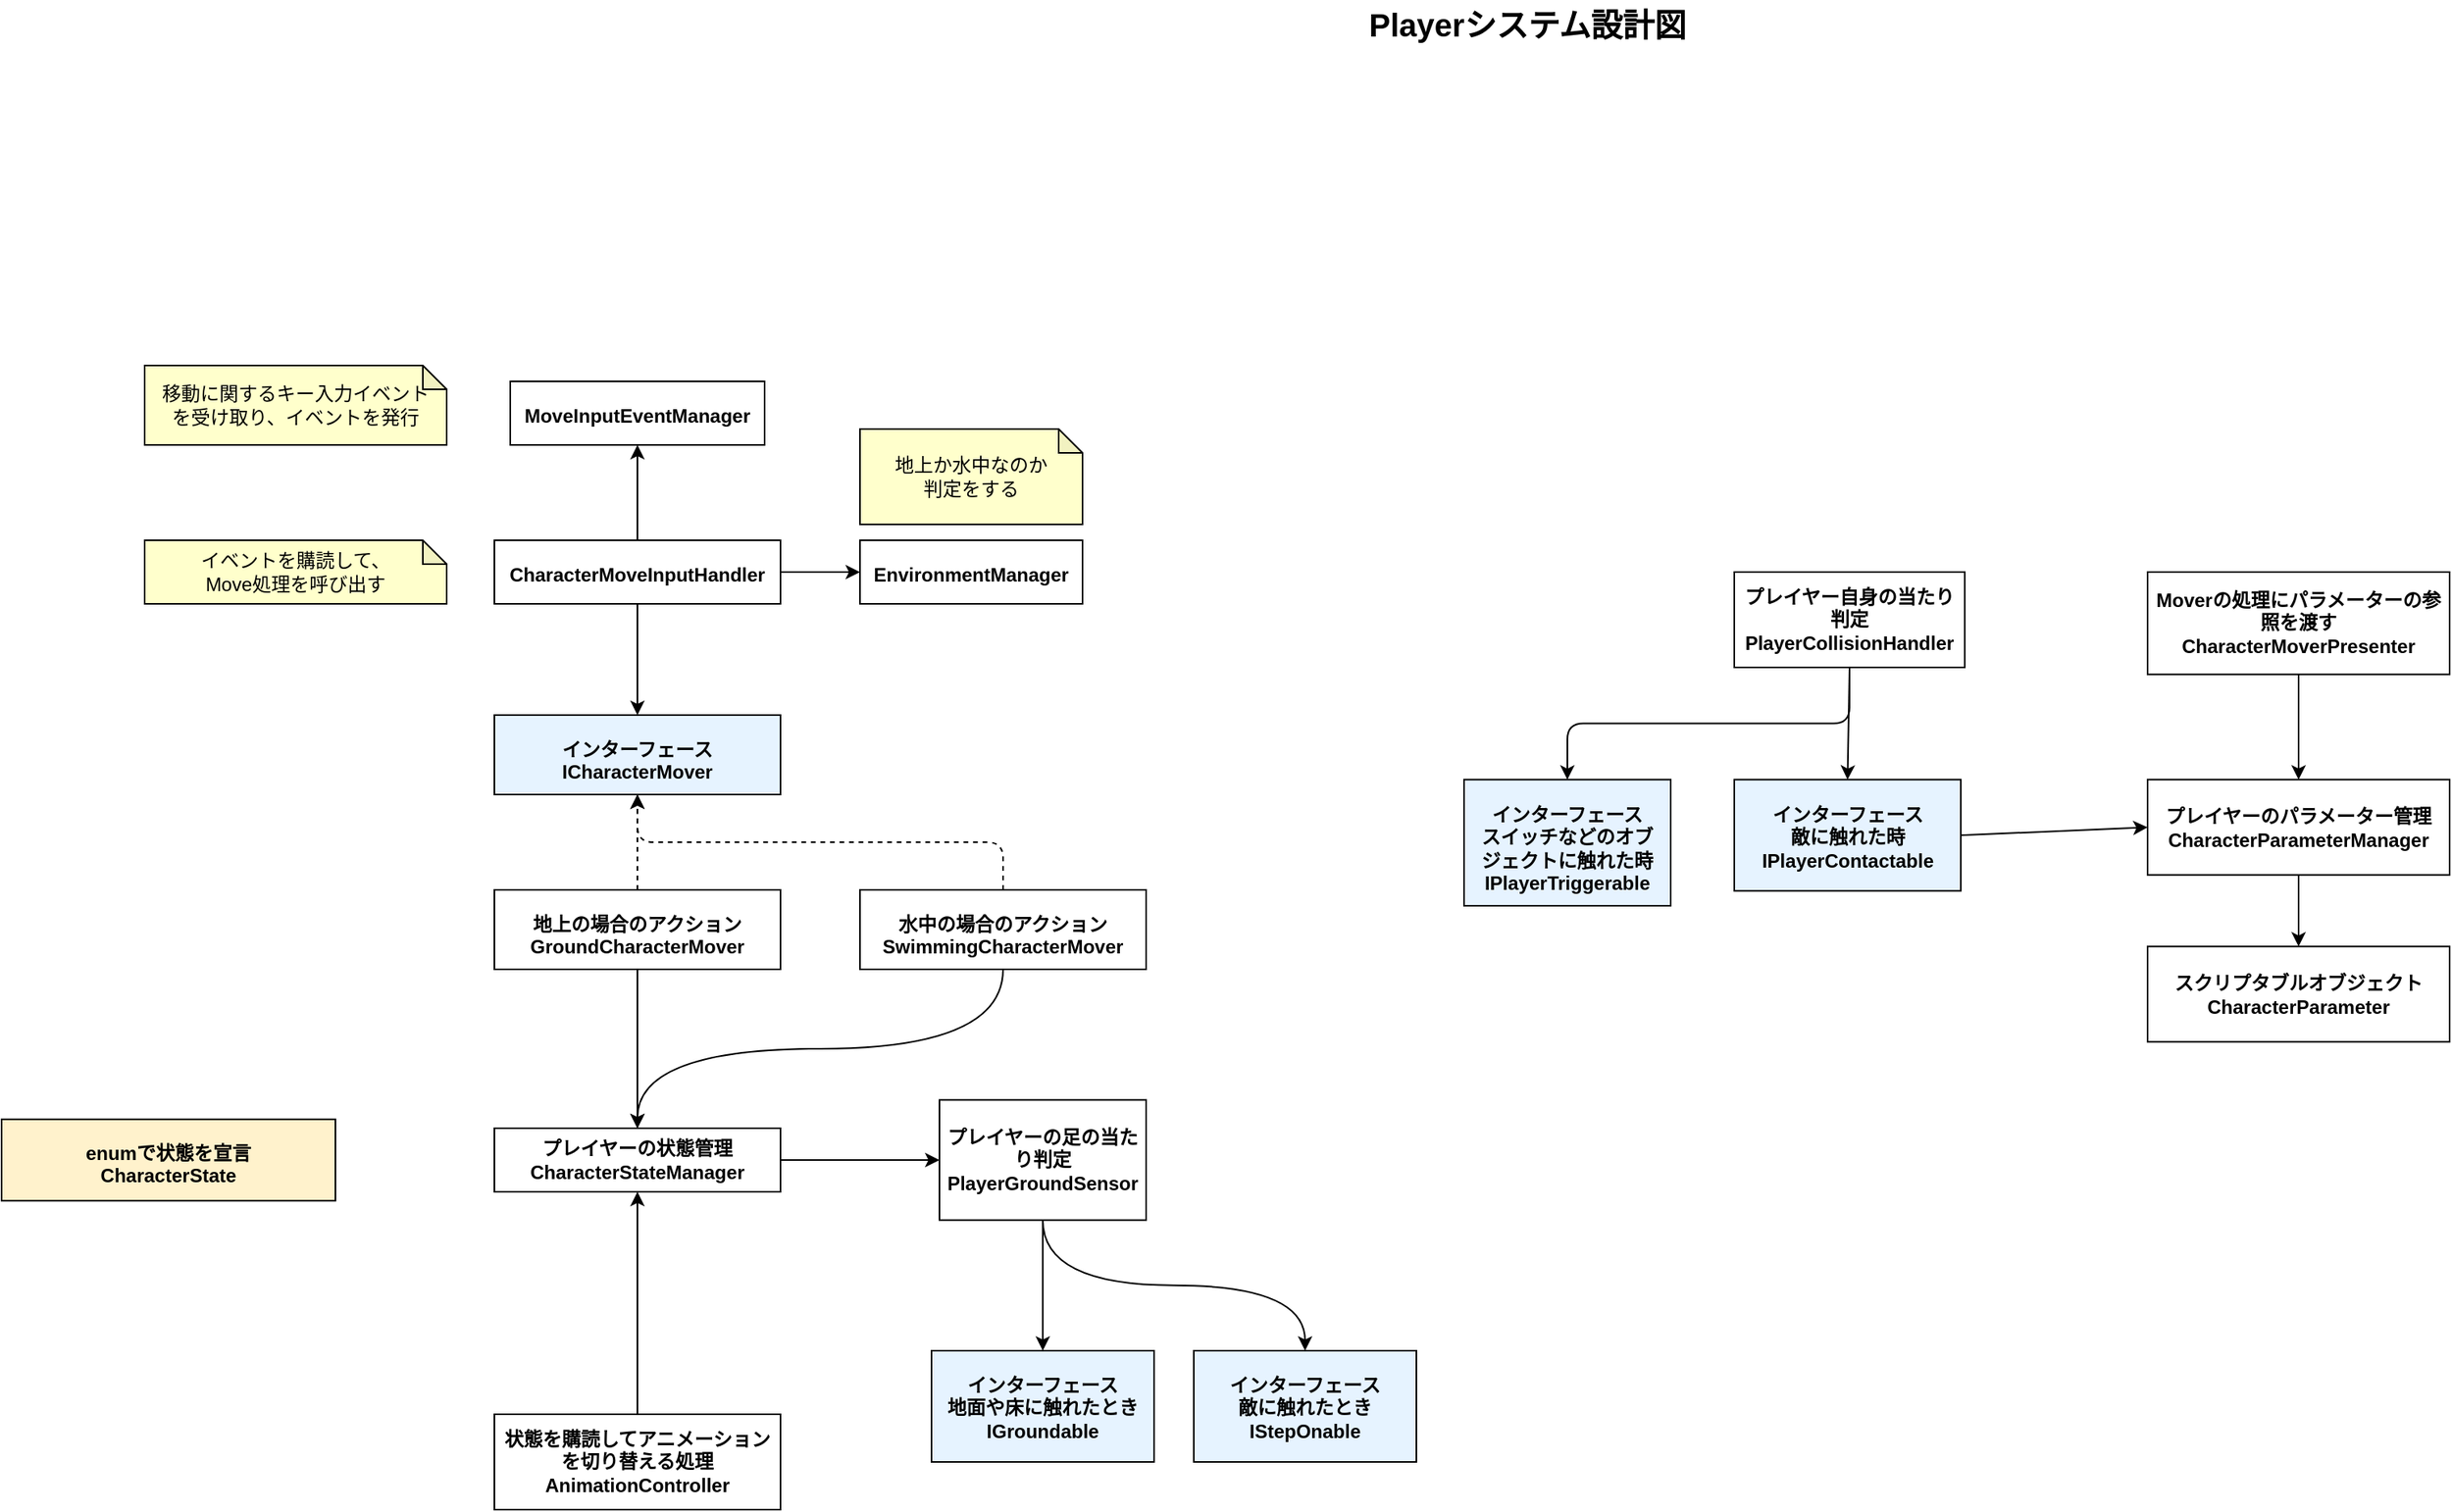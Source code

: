<mxfile>
    <diagram id="FOFrePVDa_-Fq5xkOfJG" name="Playerシステム設計図">
        <mxGraphModel dx="2630" dy="1173" grid="1" gridSize="10" guides="1" tooltips="1" connect="1" arrows="1" fold="1" page="1" pageScale="1" pageWidth="1400" pageHeight="850" math="1" shadow="0">
            <root>
                <mxCell id="0"/>
                <mxCell id="1" parent="0"/>
                <mxCell id="title" value="Playerシステム設計図" style="text;html=1;strokeColor=none;fillColor=none;align=center;verticalAlign=middle;whiteSpace=wrap;rounded=0;fontSize=20;fontStyle=1;" parent="1" vertex="1">
                    <mxGeometry x="550" y="20" width="300" height="30" as="geometry"/>
                </mxCell>
                <mxCell id="MoveInputEventManager" value="&lt;b&gt;MoveInputEventManager&lt;/b&gt;" style="rounded=0;whiteSpace=wrap;html=1;align=center;verticalAlign=top;spacing=10;" parent="1" vertex="1">
                    <mxGeometry x="60" y="260" width="160" height="40" as="geometry"/>
                </mxCell>
                <mxCell id="ICharacterMover" value="&lt;div style=&quot;&quot;&gt;&lt;b&gt;インターフェース&lt;/b&gt;&lt;/div&gt;&lt;div style=&quot;&quot;&gt;&lt;b style=&quot;background-color: transparent;&quot;&gt;ICharacterMover&lt;/b&gt;&lt;/div&gt;" style="rounded=0;whiteSpace=wrap;html=1;align=center;verticalAlign=top;spacing=10;fillColor=#E6F3FF;" parent="1" vertex="1">
                    <mxGeometry x="50" y="470" width="180" height="50" as="geometry"/>
                </mxCell>
                <mxCell id="28" style="edgeStyle=orthogonalEdgeStyle;html=1;exitX=0.5;exitY=0;exitDx=0;exitDy=0;entryX=0.5;entryY=1;entryDx=0;entryDy=0;labelBorderColor=#FFFFFF;jumpSize=5;dashed=1;" parent="1" source="GroundCharacterMover" target="ICharacterMover" edge="1">
                    <mxGeometry relative="1" as="geometry"/>
                </mxCell>
                <mxCell id="37" style="edgeStyle=orthogonalEdgeStyle;curved=1;html=1;exitX=0.5;exitY=1;exitDx=0;exitDy=0;entryX=0.5;entryY=0;entryDx=0;entryDy=0;" parent="1" source="GroundCharacterMover" target="30" edge="1">
                    <mxGeometry relative="1" as="geometry"/>
                </mxCell>
                <mxCell id="GroundCharacterMover" value="&lt;div style=&quot;&quot;&gt;&lt;b&gt;地上の場合のアクション&lt;/b&gt;&lt;/div&gt;&lt;div style=&quot;&quot;&gt;&lt;b style=&quot;background-color: transparent;&quot;&gt;GroundCharacterMover&lt;/b&gt;&lt;/div&gt;" style="rounded=0;whiteSpace=wrap;html=1;align=center;verticalAlign=top;spacing=10;" parent="1" vertex="1">
                    <mxGeometry x="50" y="580" width="180" height="50" as="geometry"/>
                </mxCell>
                <mxCell id="29" style="edgeStyle=orthogonalEdgeStyle;html=1;exitX=0.5;exitY=0;exitDx=0;exitDy=0;entryX=0.5;entryY=1;entryDx=0;entryDy=0;dashed=1;" parent="1" source="SwimmingCharacterMover" target="ICharacterMover" edge="1">
                    <mxGeometry relative="1" as="geometry"/>
                </mxCell>
                <mxCell id="36" style="edgeStyle=orthogonalEdgeStyle;curved=1;html=1;exitX=0.5;exitY=1;exitDx=0;exitDy=0;entryX=0.5;entryY=0;entryDx=0;entryDy=0;" parent="1" source="SwimmingCharacterMover" target="30" edge="1">
                    <mxGeometry relative="1" as="geometry"/>
                </mxCell>
                <mxCell id="SwimmingCharacterMover" value="&lt;div style=&quot;&quot;&gt;&lt;b style=&quot;background-color: transparent;&quot;&gt;水中の場合のアクション&lt;/b&gt;&lt;/div&gt;&lt;div style=&quot;&quot;&gt;&lt;b style=&quot;background-color: transparent;&quot;&gt;SwimmingCharacterMover&lt;/b&gt;&lt;/div&gt;" style="rounded=0;whiteSpace=wrap;html=1;align=center;verticalAlign=top;spacing=10;" parent="1" vertex="1">
                    <mxGeometry x="280" y="580" width="180" height="50" as="geometry"/>
                </mxCell>
                <mxCell id="8" style="edgeStyle=none;html=1;exitX=1;exitY=0.5;exitDx=0;exitDy=0;entryX=0;entryY=0.5;entryDx=0;entryDy=0;" parent="1" source="CharacterMoveInputHandler" target="EnvironmentManager" edge="1">
                    <mxGeometry relative="1" as="geometry"/>
                </mxCell>
                <mxCell id="9" style="edgeStyle=none;html=1;exitX=0.5;exitY=0;exitDx=0;exitDy=0;entryX=0.5;entryY=1;entryDx=0;entryDy=0;" parent="1" source="CharacterMoveInputHandler" target="MoveInputEventManager" edge="1">
                    <mxGeometry relative="1" as="geometry"/>
                </mxCell>
                <mxCell id="35" style="edgeStyle=orthogonalEdgeStyle;curved=1;html=1;exitX=0.5;exitY=1;exitDx=0;exitDy=0;entryX=0.5;entryY=0;entryDx=0;entryDy=0;" parent="1" source="CharacterMoveInputHandler" target="ICharacterMover" edge="1">
                    <mxGeometry relative="1" as="geometry"/>
                </mxCell>
                <mxCell id="CharacterMoveInputHandler" value="&lt;div style=&quot;&quot;&gt;&lt;b style=&quot;background-color: transparent;&quot;&gt;CharacterMoveInputHandler&lt;/b&gt;&lt;/div&gt;" style="rounded=0;whiteSpace=wrap;html=1;align=center;verticalAlign=top;spacing=10;" parent="1" vertex="1">
                    <mxGeometry x="50" y="360" width="180" height="40" as="geometry"/>
                </mxCell>
                <mxCell id="EnvironmentManager" value="&lt;div style=&quot;&quot;&gt;&lt;b style=&quot;background-color: transparent;&quot;&gt;EnvironmentManager&lt;/b&gt;&lt;/div&gt;" style="rounded=0;whiteSpace=wrap;html=1;align=center;verticalAlign=top;spacing=10;" parent="1" vertex="1">
                    <mxGeometry x="280" y="360" width="140" height="40" as="geometry"/>
                </mxCell>
                <mxCell id="CharacterState" value="&lt;div&gt;&lt;span style=&quot;font-weight: bold; background-color: transparent;&quot;&gt;enumで状態を宣言&lt;/span&gt;&lt;/div&gt;&lt;b&gt;CharacterState&lt;/b&gt;" style="rounded=0;whiteSpace=wrap;html=1;align=center;verticalAlign=top;spacing=10;fillColor=#FFF2CC;" parent="1" vertex="1">
                    <mxGeometry x="-260" y="724.38" width="210" height="51.25" as="geometry"/>
                </mxCell>
                <mxCell id="note1" value="イベントを購読して、&lt;br&gt;Move処理を呼び出す" style="shape=note;whiteSpace=wrap;html=1;backgroundOutline=1;darkOpacity=0.05;size=15;fillColor=#FFFFCC;" parent="1" vertex="1">
                    <mxGeometry x="-170" y="360" width="190" height="40" as="geometry"/>
                </mxCell>
                <mxCell id="note2" value="移動に関するキー入力イベント&lt;div&gt;を受け取り、イベントを発行&lt;/div&gt;" style="shape=note;whiteSpace=wrap;html=1;backgroundOutline=1;darkOpacity=0.05;size=15;fillColor=#FFFFCC;" parent="1" vertex="1">
                    <mxGeometry x="-170" y="250" width="190" height="50" as="geometry"/>
                </mxCell>
                <mxCell id="note3" value="地上か水中なのか&lt;div&gt;判定をする&lt;/div&gt;" style="shape=note;whiteSpace=wrap;html=1;backgroundOutline=1;darkOpacity=0.05;size=15;fillColor=#FFFFCC;" parent="1" vertex="1">
                    <mxGeometry x="280" y="290" width="140" height="60" as="geometry"/>
                </mxCell>
                <mxCell id="88" style="edgeStyle=none;html=1;exitX=1;exitY=0.5;exitDx=0;exitDy=0;entryX=0;entryY=0.5;entryDx=0;entryDy=0;" parent="1" source="30" target="61" edge="1">
                    <mxGeometry relative="1" as="geometry"/>
                </mxCell>
                <mxCell id="30" value="&lt;div&gt;&lt;b&gt;プレイヤーの状態管理&lt;/b&gt;&lt;/div&gt;&lt;b&gt;CharacterStateManager&lt;/b&gt;" style="whiteSpace=wrap;html=1;" parent="1" vertex="1">
                    <mxGeometry x="50" y="730" width="180" height="40" as="geometry"/>
                </mxCell>
                <mxCell id="45" style="edgeStyle=orthogonalEdgeStyle;curved=1;html=1;exitX=0.5;exitY=0;exitDx=0;exitDy=0;entryX=0.5;entryY=1;entryDx=0;entryDy=0;" parent="1" source="43" target="30" edge="1">
                    <mxGeometry relative="1" as="geometry"/>
                </mxCell>
                <mxCell id="43" value="&lt;div&gt;&lt;b&gt;状態を購読してアニメーションを切り替える処理&lt;/b&gt;&lt;/div&gt;&lt;div&gt;&lt;b style=&quot;background-color: transparent;&quot;&gt;AnimationController&lt;/b&gt;&lt;/div&gt;" style="whiteSpace=wrap;html=1;" parent="1" vertex="1">
                    <mxGeometry x="50" y="910" width="180" height="60" as="geometry"/>
                </mxCell>
                <mxCell id="50" style="edgeStyle=orthogonalEdgeStyle;curved=1;html=1;exitX=0.5;exitY=1;exitDx=0;exitDy=0;entryX=0.5;entryY=0;entryDx=0;entryDy=0;" parent="1" source="47" target="48" edge="1">
                    <mxGeometry relative="1" as="geometry"/>
                </mxCell>
                <mxCell id="47" value="&lt;div&gt;&lt;b&gt;プレイヤーのパラメーター管理&lt;/b&gt;&lt;/div&gt;&lt;b&gt;CharacterParameterManager&lt;/b&gt;" style="whiteSpace=wrap;html=1;" parent="1" vertex="1">
                    <mxGeometry x="1090" y="510.62" width="190" height="60" as="geometry"/>
                </mxCell>
                <mxCell id="48" value="&lt;div&gt;&lt;b&gt;スクリプタブルオブジェクト&lt;/b&gt;&lt;/div&gt;&lt;b&gt;CharacterParameter&lt;/b&gt;" style="whiteSpace=wrap;html=1;" parent="1" vertex="1">
                    <mxGeometry x="1090" y="615.63" width="190" height="60" as="geometry"/>
                </mxCell>
                <mxCell id="74" style="edgeStyle=none;html=1;exitX=0.5;exitY=1;exitDx=0;exitDy=0;entryX=0.5;entryY=0;entryDx=0;entryDy=0;" parent="1" source="56" target="47" edge="1">
                    <mxGeometry relative="1" as="geometry"/>
                </mxCell>
                <mxCell id="56" value="&lt;div&gt;&lt;b&gt;Moverの処理にパラメーターの参照を渡す&lt;/b&gt;&lt;/div&gt;&lt;b&gt;CharacterMoverPresenter&lt;/b&gt;" style="whiteSpace=wrap;html=1;" parent="1" vertex="1">
                    <mxGeometry x="1090" y="380" width="190" height="64.38" as="geometry"/>
                </mxCell>
                <mxCell id="63" style="edgeStyle=orthogonalEdgeStyle;curved=1;html=1;exitX=0.5;exitY=1;exitDx=0;exitDy=0;entryX=0.5;entryY=0;entryDx=0;entryDy=0;" parent="1" source="61" target="71" edge="1">
                    <mxGeometry relative="1" as="geometry">
                        <mxPoint x="690" y="880.62" as="targetPoint"/>
                    </mxGeometry>
                </mxCell>
                <mxCell id="64" style="edgeStyle=orthogonalEdgeStyle;curved=1;html=1;exitX=0.5;exitY=1;exitDx=0;exitDy=0;entryX=0.5;entryY=0;entryDx=0;entryDy=0;" parent="1" source="61" target="73" edge="1">
                    <mxGeometry relative="1" as="geometry">
                        <mxPoint x="545" y="880.62" as="targetPoint"/>
                    </mxGeometry>
                </mxCell>
                <mxCell id="61" value="&lt;div&gt;&lt;b&gt;プレイヤーの足の当たり判定&lt;/b&gt;&lt;/div&gt;&lt;b&gt;PlayerGroundSensor&lt;/b&gt;" style="whiteSpace=wrap;html=1;" parent="1" vertex="1">
                    <mxGeometry x="330" y="712.19" width="130" height="75.62" as="geometry"/>
                </mxCell>
                <mxCell id="71" value="&lt;div style=&quot;&quot;&gt;&lt;div&gt;&lt;b&gt;インターフェース&lt;/b&gt;&lt;/div&gt;&lt;div&gt;&lt;b&gt;地面や床に触れたとき&lt;/b&gt;&lt;/div&gt;&lt;b&gt;IGroundable&lt;/b&gt;&lt;/div&gt;" style="rounded=0;whiteSpace=wrap;html=1;align=center;verticalAlign=top;spacing=10;fillColor=#E6F3FF;" parent="1" vertex="1">
                    <mxGeometry x="325" y="870" width="140" height="70" as="geometry"/>
                </mxCell>
                <mxCell id="73" value="&lt;div style=&quot;&quot;&gt;&lt;div&gt;&lt;b&gt;インターフェース&lt;/b&gt;&lt;/div&gt;&lt;div&gt;&lt;b&gt;敵に触れたとき&lt;/b&gt;&lt;/div&gt;&lt;b&gt;IStepOnable&lt;/b&gt;&lt;/div&gt;" style="rounded=0;whiteSpace=wrap;html=1;align=center;verticalAlign=top;spacing=10;fillColor=#E6F3FF;" parent="1" vertex="1">
                    <mxGeometry x="490" y="870" width="140" height="70" as="geometry"/>
                </mxCell>
                <mxCell id="85" style="edgeStyle=none;html=1;exitX=1;exitY=0.5;exitDx=0;exitDy=0;entryX=0;entryY=0.5;entryDx=0;entryDy=0;" parent="1" source="76" target="47" edge="1">
                    <mxGeometry relative="1" as="geometry"/>
                </mxCell>
                <mxCell id="76" value="&lt;div style=&quot;&quot;&gt;&lt;div&gt;&lt;b&gt;インターフェース&lt;/b&gt;&lt;/div&gt;&lt;div&gt;&lt;b&gt;敵に触れた時&lt;/b&gt;&lt;/div&gt;&lt;b&gt;IPlayerContactable&lt;/b&gt;&lt;/div&gt;" style="rounded=0;whiteSpace=wrap;html=1;align=center;verticalAlign=top;spacing=10;fillColor=#E6F3FF;" parent="1" vertex="1">
                    <mxGeometry x="830" y="510.63" width="142.5" height="70" as="geometry"/>
                </mxCell>
                <mxCell id="77" value="&lt;div style=&quot;&quot;&gt;&lt;div&gt;&lt;b&gt;インターフェース&lt;/b&gt;&lt;/div&gt;&lt;div&gt;&lt;b&gt;スイッチなどのオブジェクトに触れた時&lt;/b&gt;&lt;/div&gt;&lt;b&gt;IPlayerTriggerable&lt;/b&gt;&lt;/div&gt;" style="rounded=0;whiteSpace=wrap;html=1;align=center;verticalAlign=top;spacing=10;fillColor=#E6F3FF;" parent="1" vertex="1">
                    <mxGeometry x="660" y="510.63" width="130" height="79.37" as="geometry"/>
                </mxCell>
                <mxCell id="80" style="edgeStyle=orthogonalEdgeStyle;html=1;exitX=0.5;exitY=1;exitDx=0;exitDy=0;entryX=0.5;entryY=0;entryDx=0;entryDy=0;" parent="1" source="78" target="77" edge="1">
                    <mxGeometry relative="1" as="geometry"/>
                </mxCell>
                <mxCell id="81" style="edgeStyle=none;html=1;exitX=0.5;exitY=1;exitDx=0;exitDy=0;entryX=0.5;entryY=0;entryDx=0;entryDy=0;" parent="1" source="78" target="76" edge="1">
                    <mxGeometry relative="1" as="geometry"/>
                </mxCell>
                <mxCell id="78" value="&lt;div&gt;&lt;b&gt;プレイヤー自身の当たり判定&lt;/b&gt;&lt;/div&gt;&lt;b&gt;PlayerCollisionHandler&lt;/b&gt;" style="whiteSpace=wrap;html=1;" parent="1" vertex="1">
                    <mxGeometry x="830" y="380" width="145" height="60" as="geometry"/>
                </mxCell>
            </root>
        </mxGraphModel>
    </diagram>
</mxfile>